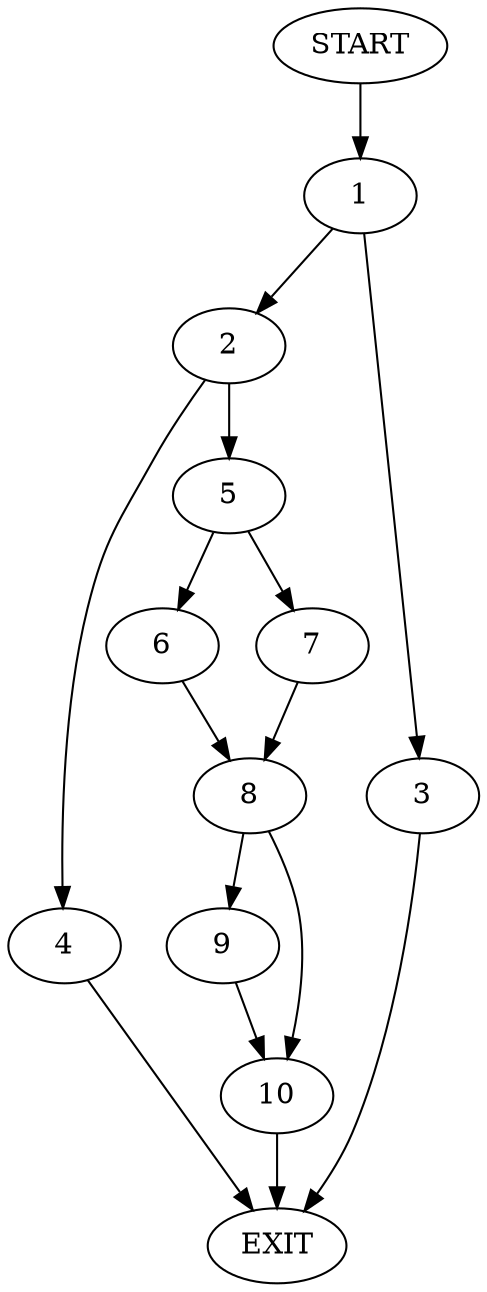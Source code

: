 digraph {
0 [label="START"]
11 [label="EXIT"]
0 -> 1
1 -> 2
1 -> 3
3 -> 11
2 -> 4
2 -> 5
4 -> 11
5 -> 6
5 -> 7
6 -> 8
7 -> 8
8 -> 9
8 -> 10
9 -> 10
10 -> 11
}
